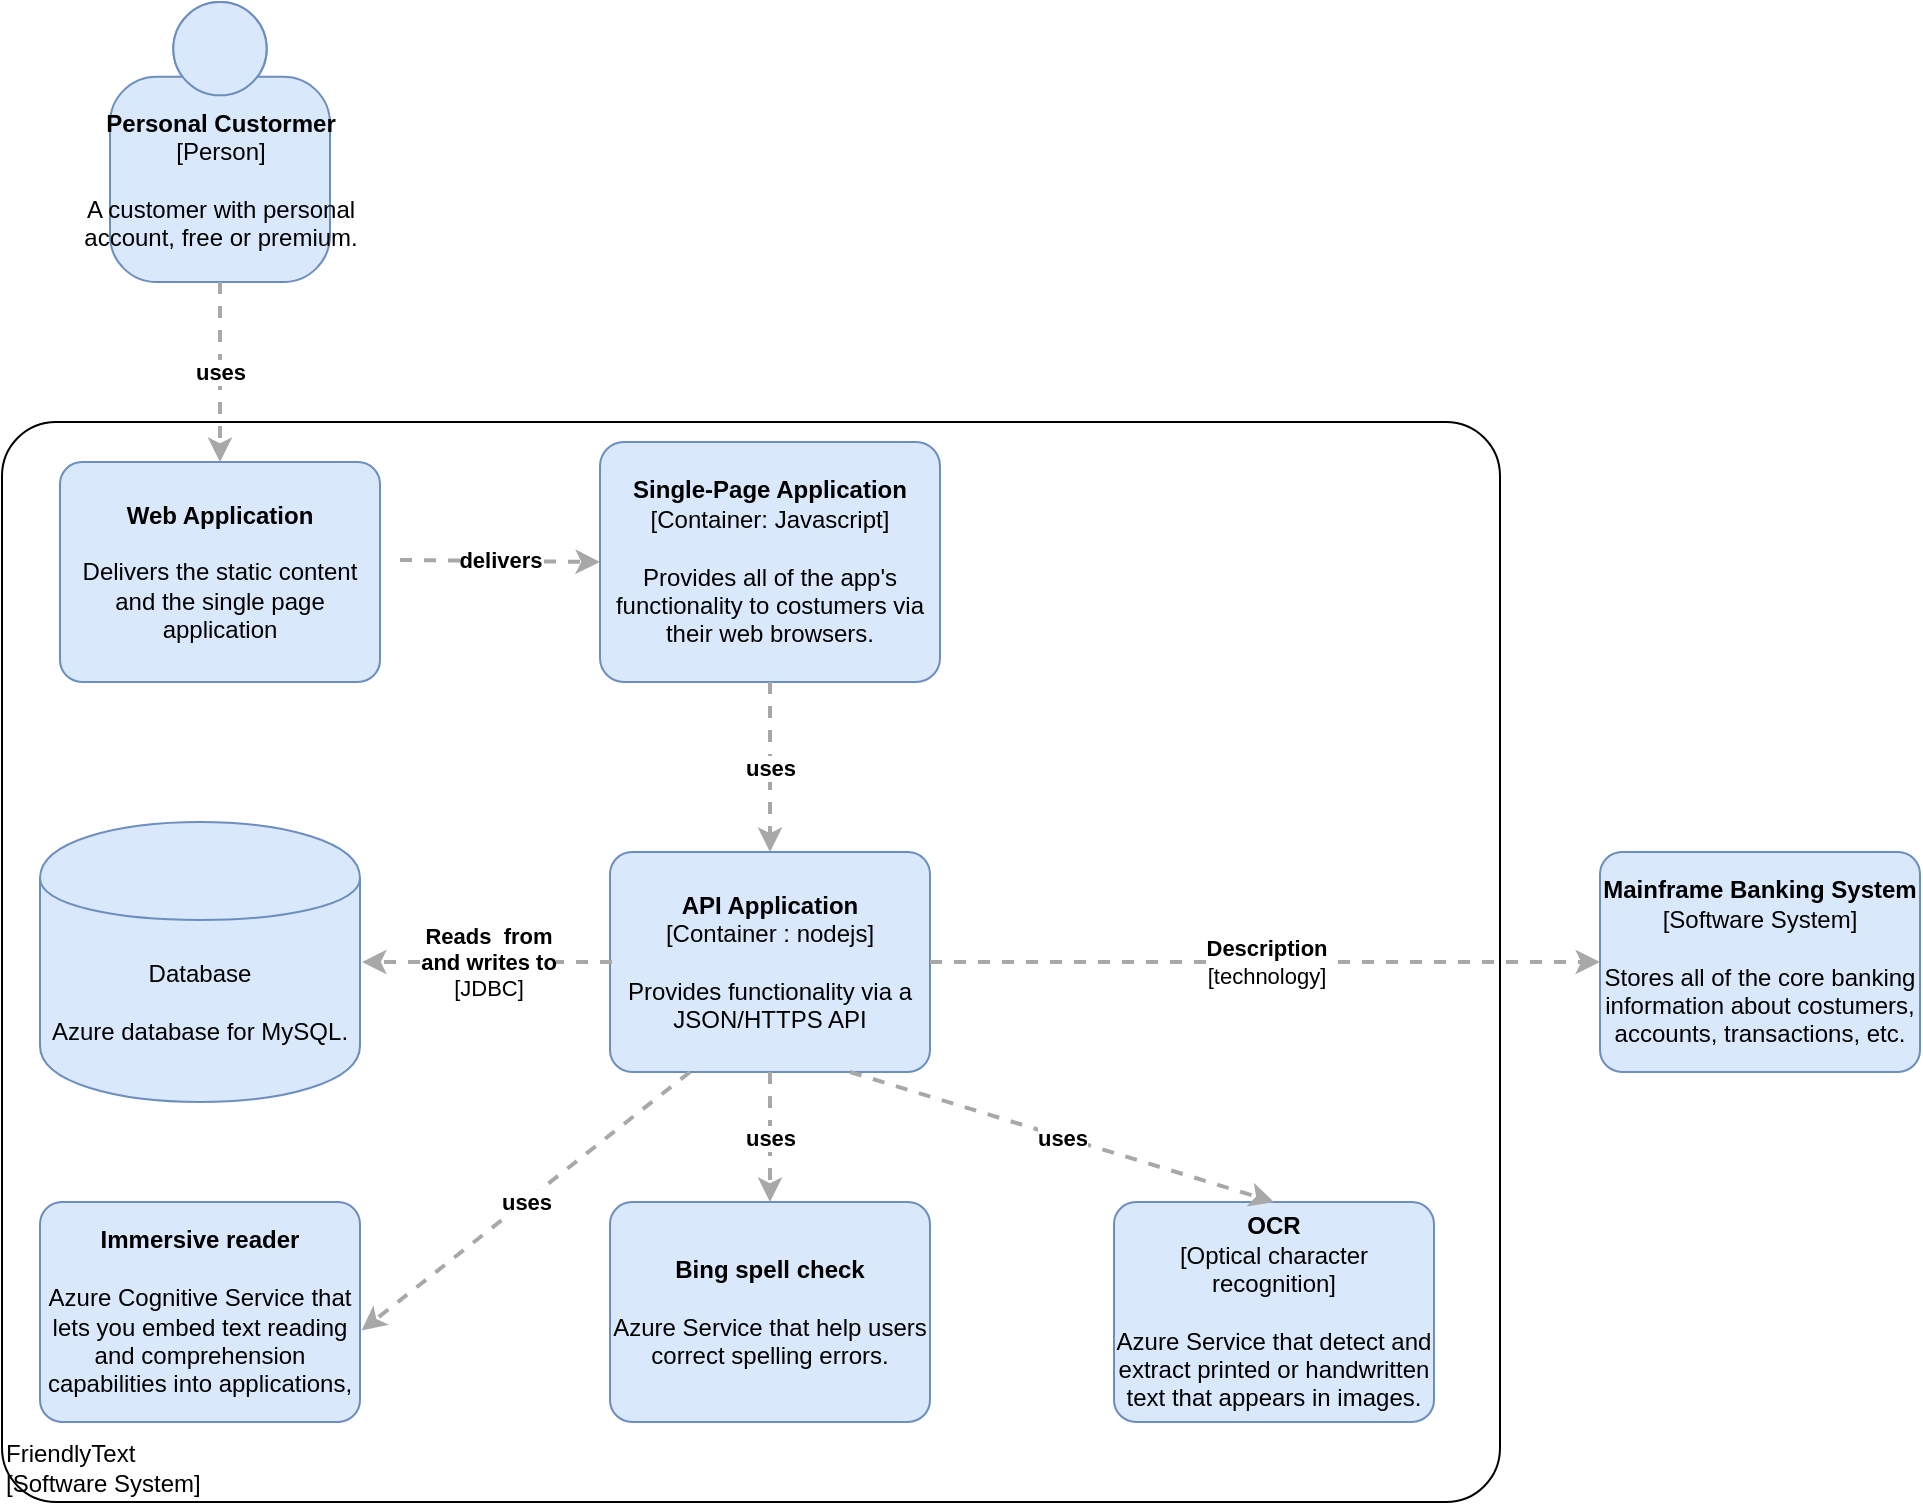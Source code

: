 <mxfile version="13.1.0"><diagram id="-nkrOQQlqjzKKxPTC2Fl" name="Page-1"><mxGraphModel dx="5190" dy="2495" grid="1" gridSize="10" guides="1" tooltips="1" connect="1" arrows="1" fold="1" page="1" pageScale="1" pageWidth="827" pageHeight="1169" math="0" shadow="0"><root><mxCell id="0"/><mxCell id="1" parent="0"/><mxCell id="okdMFfLerFmKs-eaOpGn-1" value="&lt;b&gt;Personal Custormer&lt;/b&gt;&lt;br&gt;&lt;div&gt;[Person]&lt;/div&gt;&lt;br&gt;&lt;div&gt;A customer with personal&lt;/div&gt;&lt;div&gt;account, free or premium.&lt;/div&gt;" style="html=1;dashed=0;whitespace=wrap;fillColor=#DAE8FC;strokeColor=#6C8EBF;shape=mxgraph.c4.person;align=center;points=[[0.5,0,0],[1,0.5,0],[1,0.75,0],[0.75,1,0],[0.5,1,0],[0.25,1,0],[0,0.75,0],[0,0.5,0]];" vertex="1" parent="1"><mxGeometry x="165" y="10" width="110.0" height="140" as="geometry"/></mxCell><mxCell id="okdMFfLerFmKs-eaOpGn-2" value="&lt;div style=&quot;text-align: left&quot;&gt;FriendlyText&lt;/div&gt;&lt;div style=&quot;text-align: left&quot;&gt;[Software System]&lt;/div&gt;" style="rounded=1;whiteSpace=wrap;html=1;labelBackgroundColor=none;fillColor=#ffffff;fontColor=#000000;align=left;arcSize=5;strokeColor=#000000;verticalAlign=bottom;points=[[0.25,0,0],[0.5,0,0],[0.75,0,0],[1,0.25,0],[1,0.5,0],[1,0.75,0],[0.75,1,0],[0.5,1,0],[0.25,1,0],[0,0.75,0],[0,0.5,0],[0,0.25,0]];" vertex="1" parent="1"><mxGeometry x="111" y="220" width="749" height="540" as="geometry"/></mxCell><mxCell id="okdMFfLerFmKs-eaOpGn-3" value="&lt;b&gt;Web Application&lt;br&gt;&lt;/b&gt;&lt;br&gt;&lt;div&gt;Delivers the static content&lt;/div&gt;&lt;div&gt;and the single page&lt;/div&gt;&lt;div&gt;application&lt;/div&gt;" style="rounded=1;whiteSpace=wrap;html=1;labelBackgroundColor=none;fillColor=#dae8fc;fontColor=#000000;align=center;arcSize=10;strokeColor=#6c8ebf;points=[[0.25,0,0],[0.5,0,0],[0.75,0,0],[1,0.25,0],[1,0.5,0],[1,0.75,0],[0.75,1,0],[0.5,1,0],[0.25,1,0],[0,0.75,0],[0,0.5,0],[0,0.25,0]];" vertex="1" parent="1"><mxGeometry x="140" y="240" width="160" height="110.0" as="geometry"/></mxCell><mxCell id="okdMFfLerFmKs-eaOpGn-4" value="&lt;div style=&quot;text-align: left&quot;&gt;&lt;div style=&quot;text-align: center&quot;&gt;&lt;b&gt;delivers&lt;/b&gt;&lt;/div&gt;&lt;/div&gt;" style="edgeStyle=none;rounded=0;html=1;jettySize=auto;orthogonalLoop=1;strokeColor=#A8A8A8;strokeWidth=2;fontColor=#000000;jumpStyle=none;dashed=1;entryX=0;entryY=0.5;entryDx=0;entryDy=0;entryPerimeter=0;" edge="1" parent="1" target="okdMFfLerFmKs-eaOpGn-5"><mxGeometry width="200" relative="1" as="geometry"><mxPoint x="310" y="289" as="sourcePoint"/><mxPoint x="390" y="289" as="targetPoint"/></mxGeometry></mxCell><mxCell id="okdMFfLerFmKs-eaOpGn-5" value="&lt;b&gt;Single-Page Application&lt;/b&gt;&lt;br&gt;&lt;div&gt;[Container: Javascript]&lt;/div&gt;&lt;br&gt;&lt;div&gt;Provides all of the app's&lt;/div&gt;&lt;div&gt;functionality to costumers via their web browsers.&lt;/div&gt;" style="rounded=1;whiteSpace=wrap;html=1;labelBackgroundColor=none;fillColor=#dae8fc;fontColor=#000000;align=center;arcSize=10;strokeColor=#6c8ebf;points=[[0.25,0,0],[0.5,0,0],[0.75,0,0],[1,0.25,0],[1,0.5,0],[1,0.75,0],[0.75,1,0],[0.5,1,0],[0.25,1,0],[0,0.75,0],[0,0.5,0],[0,0.25,0]];" vertex="1" parent="1"><mxGeometry x="410" y="230" width="170" height="120" as="geometry"/></mxCell><mxCell id="okdMFfLerFmKs-eaOpGn-6" value="&lt;div style=&quot;text-align: left&quot;&gt;&lt;div style=&quot;text-align: center&quot;&gt;&lt;b&gt;uses&lt;/b&gt;&lt;/div&gt;&lt;/div&gt;" style="edgeStyle=none;rounded=0;html=1;jettySize=auto;orthogonalLoop=1;strokeColor=#A8A8A8;strokeWidth=2;fontColor=#000000;jumpStyle=none;dashed=1;exitX=0.5;exitY=1;exitDx=0;exitDy=0;exitPerimeter=0;" edge="1" parent="1" source="okdMFfLerFmKs-eaOpGn-1" target="okdMFfLerFmKs-eaOpGn-3"><mxGeometry width="200" relative="1" as="geometry"><mxPoint x="310" y="290" as="sourcePoint"/><mxPoint x="510" y="290" as="targetPoint"/></mxGeometry></mxCell><mxCell id="okdMFfLerFmKs-eaOpGn-7" value="&lt;div style=&quot;text-align: left&quot;&gt;&lt;div style=&quot;text-align: center&quot;&gt;&lt;b&gt;uses&lt;/b&gt;&lt;/div&gt;&lt;/div&gt;" style="edgeStyle=none;rounded=0;html=1;jettySize=auto;orthogonalLoop=1;strokeColor=#A8A8A8;strokeWidth=2;fontColor=#000000;jumpStyle=none;dashed=1;exitX=0.5;exitY=1;exitDx=0;exitDy=0;exitPerimeter=0;entryX=0.5;entryY=0;entryDx=0;entryDy=0;entryPerimeter=0;" edge="1" parent="1" source="okdMFfLerFmKs-eaOpGn-5" target="okdMFfLerFmKs-eaOpGn-8"><mxGeometry width="200" relative="1" as="geometry"><mxPoint x="200" y="370" as="sourcePoint"/><mxPoint x="400" y="370" as="targetPoint"/></mxGeometry></mxCell><mxCell id="okdMFfLerFmKs-eaOpGn-8" value="&lt;b&gt;API Application&lt;/b&gt;&lt;br&gt;&lt;div&gt;[Container : nodejs]&lt;/div&gt;&lt;br&gt;&lt;div&gt;Provides functionality via a JSON/HTTPS API&lt;/div&gt;" style="rounded=1;whiteSpace=wrap;html=1;labelBackgroundColor=none;fillColor=#dae8fc;fontColor=#000000;align=center;arcSize=10;strokeColor=#6c8ebf;points=[[0.25,0,0],[0.5,0,0],[0.75,0,0],[1,0.25,0],[1,0.5,0],[1,0.75,0],[0.75,1,0],[0.5,1,0],[0.25,1,0],[0,0.75,0],[0,0.5,0],[0,0.25,0]];" vertex="1" parent="1"><mxGeometry x="415" y="435" width="160" height="110.0" as="geometry"/></mxCell><mxCell id="okdMFfLerFmKs-eaOpGn-9" value="&lt;span&gt;Database&lt;br&gt;&lt;/span&gt;&lt;br&gt;&lt;div&gt;Azure database for MySQL.&lt;/div&gt;" style="shape=cylinder;whiteSpace=wrap;html=1;boundedLbl=1;rounded=0;labelBackgroundColor=none;fillColor=#dae8fc;fontSize=12;fontColor=#000000;align=center;strokeColor=#6c8ebf;points=[[0.5,0,0],[1,0.25,0],[1,0.5,0],[1,0.75,0],[0.5,1,0],[0,0.75,0],[0,0.5,0],[0,0.25,0]];" vertex="1" parent="1"><mxGeometry x="130" y="420" width="160" height="140" as="geometry"/></mxCell><mxCell id="okdMFfLerFmKs-eaOpGn-10" value="&lt;b&gt;Reads&amp;nbsp; from &lt;/b&gt;&lt;br&gt;&lt;b&gt;and&amp;nbsp;writes to&lt;/b&gt;&lt;br&gt;[JDBC]" style="edgeStyle=none;rounded=0;html=1;entryX=1;entryY=0.5;jettySize=auto;orthogonalLoop=1;strokeColor=#A8A8A8;strokeWidth=2;fontColor=#000000;jumpStyle=none;dashed=1;exitX=0;exitY=0.5;exitDx=0;exitDy=0;exitPerimeter=0;entryDx=0;entryDy=0;entryPerimeter=0;" edge="1" parent="1"><mxGeometry width="200" relative="1" as="geometry"><mxPoint x="416" y="490" as="sourcePoint"/><mxPoint x="291" y="490" as="targetPoint"/></mxGeometry></mxCell><mxCell id="okdMFfLerFmKs-eaOpGn-11" value="&lt;b&gt;Immersive reader&lt;br&gt;&lt;/b&gt;&lt;br&gt;&lt;div&gt;Azure Cognitive Service that lets you embed text reading  and comprehension capabilities into applications,&lt;/div&gt;" style="rounded=1;whiteSpace=wrap;html=1;labelBackgroundColor=none;fillColor=#dae8fc;fontColor=#000000;align=center;arcSize=10;strokeColor=#6c8ebf;points=[[0.25,0,0],[0.5,0,0],[0.75,0,0],[1,0.25,0],[1,0.5,0],[1,0.75,0],[0.75,1,0],[0.5,1,0],[0.25,1,0],[0,0.75,0],[0,0.5,0],[0,0.25,0]];" vertex="1" parent="1"><mxGeometry x="130" y="610" width="160" height="110.0" as="geometry"/></mxCell><mxCell id="okdMFfLerFmKs-eaOpGn-12" value="&lt;div style=&quot;text-align: left&quot;&gt;&lt;div style=&quot;text-align: center&quot;&gt;&lt;b&gt;uses&lt;/b&gt;&lt;/div&gt;&lt;/div&gt;" style="edgeStyle=none;rounded=0;html=1;entryX=1.005;entryY=0.584;jettySize=auto;orthogonalLoop=1;strokeColor=#A8A8A8;strokeWidth=2;fontColor=#000000;jumpStyle=none;dashed=1;entryDx=0;entryDy=0;entryPerimeter=0;exitX=0.25;exitY=1;exitDx=0;exitDy=0;exitPerimeter=0;" edge="1" parent="1" source="okdMFfLerFmKs-eaOpGn-8" target="okdMFfLerFmKs-eaOpGn-11"><mxGeometry width="200" relative="1" as="geometry"><mxPoint x="470" y="470" as="sourcePoint"/><mxPoint x="670" y="470" as="targetPoint"/></mxGeometry></mxCell><mxCell id="okdMFfLerFmKs-eaOpGn-13" value="&lt;b&gt;Bing spell check&lt;br&gt;&lt;/b&gt;&lt;br&gt;&lt;div&gt;Azure Service that help users correct spelling errors.&lt;/div&gt;" style="rounded=1;whiteSpace=wrap;html=1;labelBackgroundColor=none;fillColor=#dae8fc;fontColor=#000000;align=center;arcSize=10;strokeColor=#6c8ebf;points=[[0.25,0,0],[0.5,0,0],[0.75,0,0],[1,0.25,0],[1,0.5,0],[1,0.75,0],[0.75,1,0],[0.5,1,0],[0.25,1,0],[0,0.75,0],[0,0.5,0],[0,0.25,0]];" vertex="1" parent="1"><mxGeometry x="415" y="610" width="160" height="110.0" as="geometry"/></mxCell><mxCell id="okdMFfLerFmKs-eaOpGn-14" value="&lt;div style=&quot;text-align: left&quot;&gt;&lt;div style=&quot;text-align: center&quot;&gt;&lt;b&gt;uses&lt;/b&gt;&lt;/div&gt;&lt;/div&gt;" style="edgeStyle=none;rounded=0;html=1;jettySize=auto;orthogonalLoop=1;strokeColor=#A8A8A8;strokeWidth=2;fontColor=#000000;jumpStyle=none;dashed=1;exitX=0.5;exitY=1;exitDx=0;exitDy=0;exitPerimeter=0;entryX=0.5;entryY=0;entryDx=0;entryDy=0;entryPerimeter=0;" edge="1" parent="1" source="okdMFfLerFmKs-eaOpGn-8" target="okdMFfLerFmKs-eaOpGn-13"><mxGeometry width="200" relative="1" as="geometry"><mxPoint x="320" y="460" as="sourcePoint"/><mxPoint x="520" y="460" as="targetPoint"/></mxGeometry></mxCell><mxCell id="okdMFfLerFmKs-eaOpGn-15" value="&lt;b&gt;OCR&lt;/b&gt;&lt;br&gt;&lt;div&gt;[Optical character recognition]&lt;/div&gt;&lt;br&gt;&lt;div&gt;Azure Service that detect and extract printed or handwritten text that appears in images.&lt;/div&gt;" style="rounded=1;whiteSpace=wrap;html=1;labelBackgroundColor=none;fillColor=#dae8fc;fontColor=#000000;align=center;arcSize=10;strokeColor=#6c8ebf;points=[[0.25,0,0],[0.5,0,0],[0.75,0,0],[1,0.25,0],[1,0.5,0],[1,0.75,0],[0.75,1,0],[0.5,1,0],[0.25,1,0],[0,0.75,0],[0,0.5,0],[0,0.25,0]];" vertex="1" parent="1"><mxGeometry x="667" y="610" width="160" height="110.0" as="geometry"/></mxCell><mxCell id="okdMFfLerFmKs-eaOpGn-16" value="&lt;div style=&quot;text-align: left&quot;&gt;&lt;div style=&quot;text-align: center&quot;&gt;&lt;b&gt;uses&lt;/b&gt;&lt;/div&gt;&lt;/div&gt;" style="edgeStyle=none;rounded=0;html=1;entryX=0.5;entryY=0;jettySize=auto;orthogonalLoop=1;strokeColor=#A8A8A8;strokeWidth=2;fontColor=#000000;jumpStyle=none;dashed=1;exitX=0.75;exitY=1;exitDx=0;exitDy=0;exitPerimeter=0;entryDx=0;entryDy=0;entryPerimeter=0;" edge="1" parent="1" source="okdMFfLerFmKs-eaOpGn-8" target="okdMFfLerFmKs-eaOpGn-15"><mxGeometry width="200" relative="1" as="geometry"><mxPoint x="590" y="460" as="sourcePoint"/><mxPoint x="790" y="460" as="targetPoint"/></mxGeometry></mxCell><mxCell id="okdMFfLerFmKs-eaOpGn-17" value="&lt;div style=&quot;text-align: left&quot;&gt;&lt;div style=&quot;text-align: center&quot;&gt;&lt;b&gt;Description&lt;/b&gt;&lt;/div&gt;&lt;div style=&quot;text-align: center&quot;&gt;[technology]&lt;/div&gt;&lt;/div&gt;" style="edgeStyle=none;rounded=0;html=1;jettySize=auto;orthogonalLoop=1;strokeColor=#A8A8A8;strokeWidth=2;fontColor=#000000;jumpStyle=none;dashed=1;exitX=1;exitY=0.5;exitDx=0;exitDy=0;exitPerimeter=0;entryX=0;entryY=0.5;entryDx=0;entryDy=0;entryPerimeter=0;" edge="1" parent="1" source="okdMFfLerFmKs-eaOpGn-8" target="okdMFfLerFmKs-eaOpGn-18"><mxGeometry width="200" relative="1" as="geometry"><mxPoint x="500" y="530" as="sourcePoint"/><mxPoint x="910" y="490" as="targetPoint"/></mxGeometry></mxCell><mxCell id="okdMFfLerFmKs-eaOpGn-18" value="&lt;b&gt;Mainframe Banking System&lt;/b&gt;&lt;br&gt;&lt;div&gt;[Software System]&lt;/div&gt;&lt;br&gt;&lt;div&gt;Stores all of the core banking information about costumers, accounts, transactions, etc.&lt;/div&gt;" style="rounded=1;whiteSpace=wrap;html=1;labelBackgroundColor=none;fillColor=#dae8fc;fontColor=#000000;align=center;arcSize=10;strokeColor=#6c8ebf;points=[[0.25,0,0],[0.5,0,0],[0.75,0,0],[1,0.25,0],[1,0.5,0],[1,0.75,0],[0.75,1,0],[0.5,1,0],[0.25,1,0],[0,0.75,0],[0,0.5,0],[0,0.25,0]];" vertex="1" parent="1"><mxGeometry x="910" y="435" width="160" height="110.0" as="geometry"/></mxCell></root></mxGraphModel></diagram></mxfile>